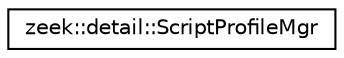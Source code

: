 digraph "Graphical Class Hierarchy"
{
 // LATEX_PDF_SIZE
  edge [fontname="Helvetica",fontsize="10",labelfontname="Helvetica",labelfontsize="10"];
  node [fontname="Helvetica",fontsize="10",shape=record];
  rankdir="LR";
  Node0 [label="zeek::detail::ScriptProfileMgr",height=0.2,width=0.4,color="black", fillcolor="white", style="filled",URL="$dc/d5a/classzeek_1_1detail_1_1ScriptProfileMgr.html",tooltip=" "];
}

